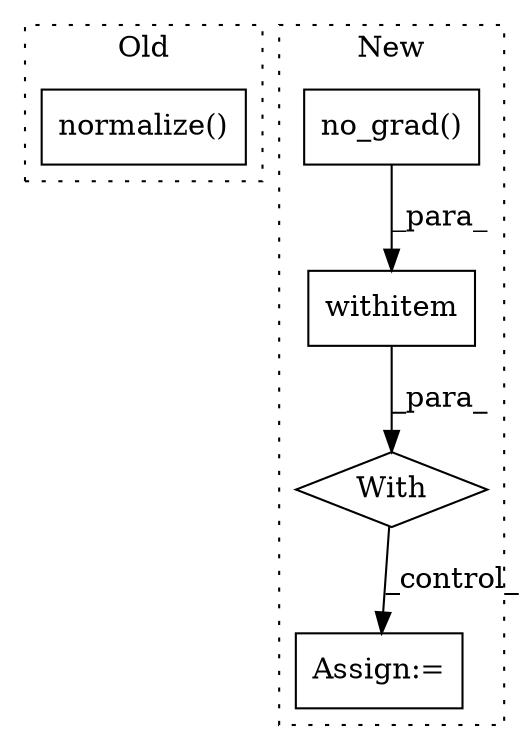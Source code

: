 digraph G {
subgraph cluster0 {
1 [label="normalize()" a="75" s="2194,2232" l="30,13" shape="box"];
label = "Old";
style="dotted";
}
subgraph cluster1 {
2 [label="With" a="39" s="4069,4079" l="5,24" shape="diamond"];
3 [label="withitem" a="49" s="4074" l="5" shape="box"];
4 [label="no_grad()" a="75" s="4074" l="15" shape="box"];
5 [label="Assign:=" a="68" s="4243" l="3" shape="box"];
label = "New";
style="dotted";
}
2 -> 5 [label="_control_"];
3 -> 2 [label="_para_"];
4 -> 3 [label="_para_"];
}